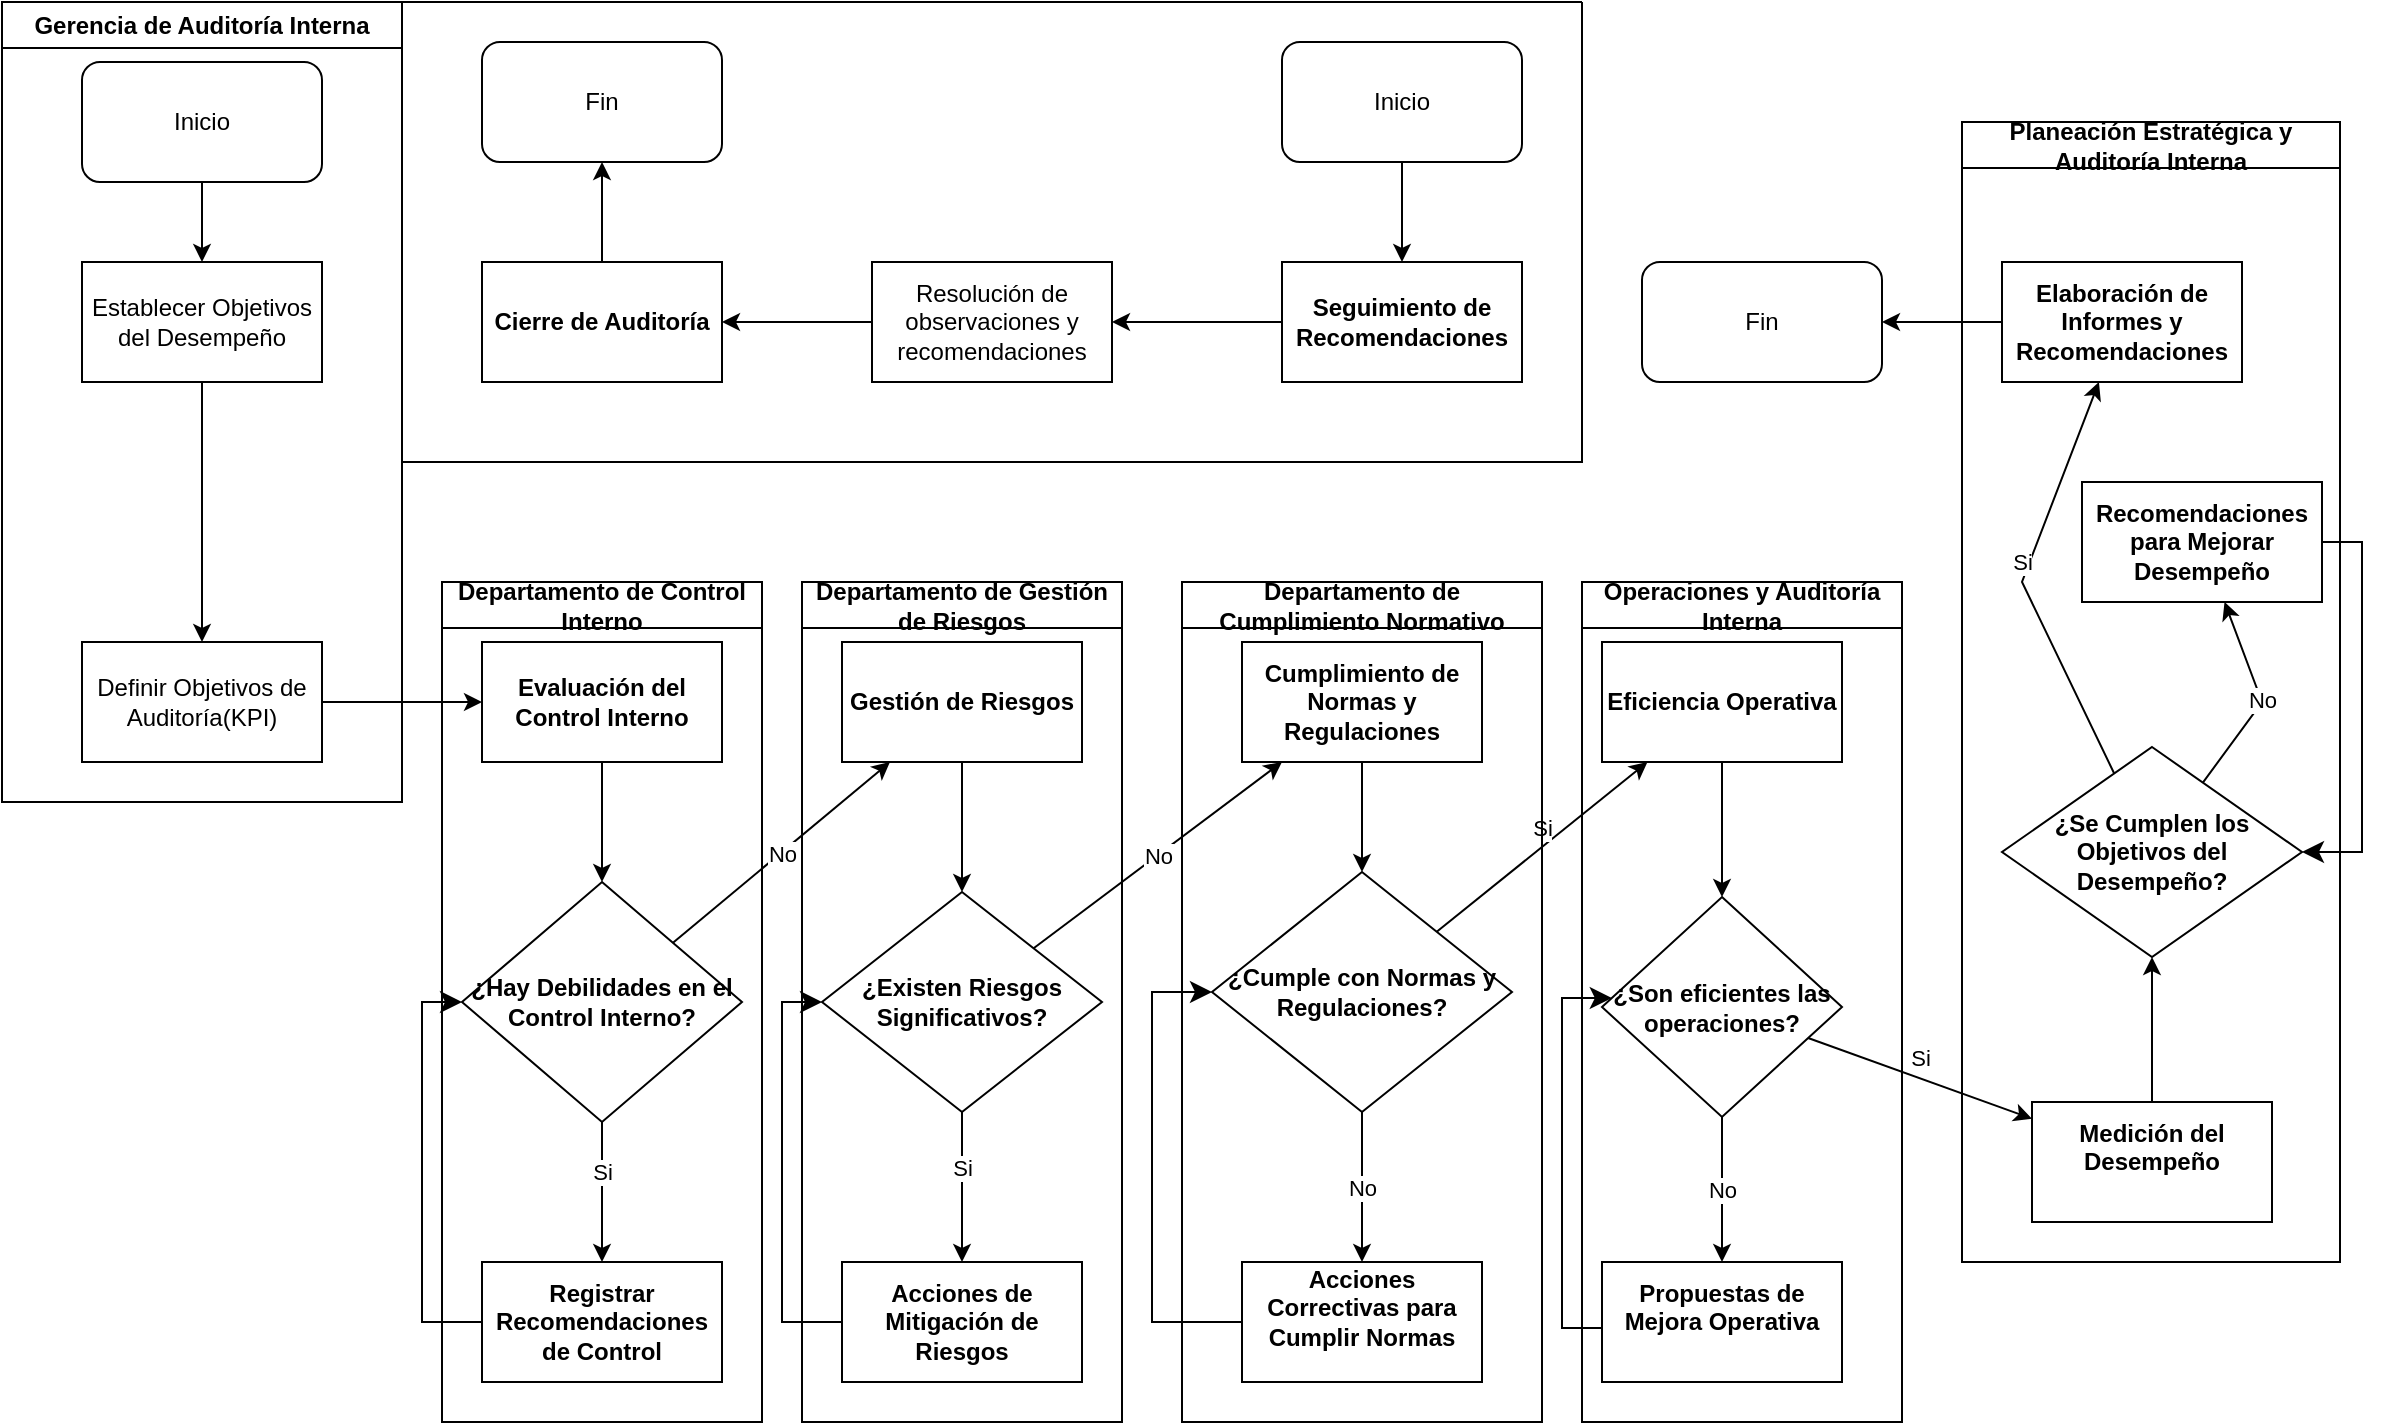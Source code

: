 <mxfile version="25.0.3">
  <diagram name="Página-1" id="-kVwx37v3hkzcGUzNoFX">
    <mxGraphModel dx="1120" dy="478" grid="1" gridSize="10" guides="1" tooltips="1" connect="1" arrows="1" fold="1" page="1" pageScale="1" pageWidth="1169" pageHeight="827" math="0" shadow="0">
      <root>
        <mxCell id="0" />
        <mxCell id="1" parent="0" />
        <mxCell id="tPr6VbFAaun1Y88Zl7bp-1" value="Inicio" style="rounded=1;whiteSpace=wrap;html=1;" parent="1" vertex="1">
          <mxGeometry x="40" y="40" width="120" height="60" as="geometry" />
        </mxCell>
        <mxCell id="4ReL3klL2B3y2ZhcSJPc-3" value="" style="endArrow=classic;html=1;rounded=0;" parent="1" source="tPr6VbFAaun1Y88Zl7bp-1" target="4ReL3klL2B3y2ZhcSJPc-1" edge="1">
          <mxGeometry width="50" height="50" relative="1" as="geometry">
            <mxPoint x="230" y="190" as="sourcePoint" />
            <mxPoint x="280" y="140" as="targetPoint" />
          </mxGeometry>
        </mxCell>
        <mxCell id="4ReL3klL2B3y2ZhcSJPc-4" value="&lt;span class=&quot;notion-enable-hover&quot; data-token-index=&quot;0&quot; style=&quot;font-weight:600&quot;&gt;Evaluación del Control Interno&lt;/span&gt;" style="rounded=0;whiteSpace=wrap;html=1;" parent="1" vertex="1">
          <mxGeometry x="240" y="330" width="120" height="60" as="geometry" />
        </mxCell>
        <mxCell id="4ReL3klL2B3y2ZhcSJPc-6" value="&lt;span class=&quot;notion-enable-hover&quot; data-token-index=&quot;0&quot; style=&quot;font-weight:600&quot;&gt;¿Hay Debilidades en el Control Interno?&lt;/span&gt;" style="rhombus;whiteSpace=wrap;html=1;" parent="1" vertex="1">
          <mxGeometry x="230" y="450" width="140" height="120" as="geometry" />
        </mxCell>
        <mxCell id="4ReL3klL2B3y2ZhcSJPc-8" value="" style="endArrow=classic;html=1;rounded=0;" parent="1" source="4ReL3klL2B3y2ZhcSJPc-2" target="4ReL3klL2B3y2ZhcSJPc-4" edge="1">
          <mxGeometry width="50" height="50" relative="1" as="geometry">
            <mxPoint x="530" y="220" as="sourcePoint" />
            <mxPoint x="580" y="170" as="targetPoint" />
          </mxGeometry>
        </mxCell>
        <mxCell id="4ReL3klL2B3y2ZhcSJPc-9" value="" style="endArrow=classic;html=1;rounded=0;" parent="1" source="4ReL3klL2B3y2ZhcSJPc-4" target="4ReL3klL2B3y2ZhcSJPc-6" edge="1">
          <mxGeometry width="50" height="50" relative="1" as="geometry">
            <mxPoint x="530" y="400" as="sourcePoint" />
            <mxPoint x="580" y="350" as="targetPoint" />
          </mxGeometry>
        </mxCell>
        <mxCell id="4ReL3klL2B3y2ZhcSJPc-10" value="&lt;span class=&quot;notion-enable-hover&quot; data-token-index=&quot;0&quot; style=&quot;font-weight:600&quot;&gt;Registrar Recomendaciones de Control&lt;/span&gt;" style="rounded=0;whiteSpace=wrap;html=1;" parent="1" vertex="1">
          <mxGeometry x="240" y="640" width="120" height="60" as="geometry" />
        </mxCell>
        <mxCell id="4ReL3klL2B3y2ZhcSJPc-12" value="" style="endArrow=classic;html=1;rounded=0;" parent="1" source="4ReL3klL2B3y2ZhcSJPc-6" target="4ReL3klL2B3y2ZhcSJPc-10" edge="1">
          <mxGeometry relative="1" as="geometry">
            <mxPoint x="500" y="470" as="sourcePoint" />
            <mxPoint x="600" y="470" as="targetPoint" />
          </mxGeometry>
        </mxCell>
        <mxCell id="4ReL3klL2B3y2ZhcSJPc-13" value="Si" style="edgeLabel;resizable=0;html=1;;align=center;verticalAlign=middle;" parent="4ReL3klL2B3y2ZhcSJPc-12" connectable="0" vertex="1">
          <mxGeometry relative="1" as="geometry">
            <mxPoint y="-10" as="offset" />
          </mxGeometry>
        </mxCell>
        <mxCell id="4ReL3klL2B3y2ZhcSJPc-19" value="" style="endArrow=classic;html=1;rounded=0;" parent="1" source="4ReL3klL2B3y2ZhcSJPc-6" target="4ReL3klL2B3y2ZhcSJPc-28" edge="1">
          <mxGeometry relative="1" as="geometry">
            <mxPoint x="730" y="440" as="sourcePoint" />
            <mxPoint x="492" y="390" as="targetPoint" />
          </mxGeometry>
        </mxCell>
        <mxCell id="4ReL3klL2B3y2ZhcSJPc-20" value="No" style="edgeLabel;resizable=0;html=1;;align=center;verticalAlign=middle;" parent="4ReL3klL2B3y2ZhcSJPc-19" connectable="0" vertex="1">
          <mxGeometry relative="1" as="geometry">
            <mxPoint as="offset" />
          </mxGeometry>
        </mxCell>
        <mxCell id="4ReL3klL2B3y2ZhcSJPc-23" value="" style="endArrow=classic;html=1;rounded=0;" parent="1" source="4ReL3klL2B3y2ZhcSJPc-28" target="4ReL3klL2B3y2ZhcSJPc-22" edge="1">
          <mxGeometry width="50" height="50" relative="1" as="geometry">
            <mxPoint x="540" y="390" as="sourcePoint" />
            <mxPoint x="500" y="450" as="targetPoint" />
          </mxGeometry>
        </mxCell>
        <mxCell id="4ReL3klL2B3y2ZhcSJPc-25" value="&lt;span class=&quot;notion-enable-hover&quot; data-token-index=&quot;0&quot; style=&quot;font-weight:600&quot;&gt;Acciones de Mitigación de Riesgos&lt;/span&gt;" style="rounded=0;whiteSpace=wrap;html=1;" parent="1" vertex="1">
          <mxGeometry x="420" y="640" width="120" height="60" as="geometry" />
        </mxCell>
        <mxCell id="4ReL3klL2B3y2ZhcSJPc-27" value="&lt;span class=&quot;notion-enable-hover&quot; data-token-index=&quot;0&quot; style=&quot;font-weight:600&quot;&gt;Cumplimiento de Normas y Regulaciones&lt;/span&gt;" style="rounded=0;whiteSpace=wrap;html=1;" parent="1" vertex="1">
          <mxGeometry x="620" y="330" width="120" height="60" as="geometry" />
        </mxCell>
        <mxCell id="4ReL3klL2B3y2ZhcSJPc-28" value="&lt;span class=&quot;notion-enable-hover&quot; data-token-index=&quot;0&quot; style=&quot;font-weight:600&quot;&gt;Gestión de Riesgos&lt;/span&gt;" style="rounded=0;whiteSpace=wrap;html=1;" parent="1" vertex="1">
          <mxGeometry x="420" y="330" width="120" height="60" as="geometry" />
        </mxCell>
        <mxCell id="4ReL3klL2B3y2ZhcSJPc-31" value="" style="endArrow=classic;html=1;rounded=0;" parent="1" source="4ReL3klL2B3y2ZhcSJPc-22" target="4ReL3klL2B3y2ZhcSJPc-27" edge="1">
          <mxGeometry relative="1" as="geometry">
            <mxPoint x="350" y="495" as="sourcePoint" />
            <mxPoint x="502" y="400" as="targetPoint" />
          </mxGeometry>
        </mxCell>
        <mxCell id="4ReL3klL2B3y2ZhcSJPc-32" value="No" style="edgeLabel;resizable=0;html=1;;align=center;verticalAlign=middle;" parent="4ReL3klL2B3y2ZhcSJPc-31" connectable="0" vertex="1">
          <mxGeometry relative="1" as="geometry">
            <mxPoint as="offset" />
          </mxGeometry>
        </mxCell>
        <mxCell id="4ReL3klL2B3y2ZhcSJPc-33" value="" style="endArrow=classic;html=1;rounded=0;" parent="1" source="4ReL3klL2B3y2ZhcSJPc-22" target="4ReL3klL2B3y2ZhcSJPc-25" edge="1">
          <mxGeometry relative="1" as="geometry">
            <mxPoint x="490" y="550" as="sourcePoint" />
            <mxPoint x="490" y="620" as="targetPoint" />
          </mxGeometry>
        </mxCell>
        <mxCell id="4ReL3klL2B3y2ZhcSJPc-34" value="Si" style="edgeLabel;resizable=0;html=1;;align=center;verticalAlign=middle;" parent="4ReL3klL2B3y2ZhcSJPc-33" connectable="0" vertex="1">
          <mxGeometry relative="1" as="geometry">
            <mxPoint y="-10" as="offset" />
          </mxGeometry>
        </mxCell>
        <mxCell id="4ReL3klL2B3y2ZhcSJPc-35" value="&lt;span class=&quot;notion-enable-hover&quot; data-token-index=&quot;0&quot; style=&quot;font-weight:600&quot;&gt;¿Cumple con Normas y Regulaciones?&lt;/span&gt;" style="rhombus;whiteSpace=wrap;html=1;" parent="1" vertex="1">
          <mxGeometry x="605" y="445" width="150" height="120" as="geometry" />
        </mxCell>
        <mxCell id="4ReL3klL2B3y2ZhcSJPc-36" value="" style="endArrow=classic;html=1;rounded=0;" parent="1" source="4ReL3klL2B3y2ZhcSJPc-27" target="4ReL3klL2B3y2ZhcSJPc-35" edge="1">
          <mxGeometry width="50" height="50" relative="1" as="geometry">
            <mxPoint x="670" y="540" as="sourcePoint" />
            <mxPoint x="720" y="490" as="targetPoint" />
          </mxGeometry>
        </mxCell>
        <mxCell id="4ReL3klL2B3y2ZhcSJPc-37" value="&#xa;&lt;span class=&quot;notion-enable-hover&quot; data-token-index=&quot;0&quot; style=&quot;font-weight:600&quot;&gt;Acciones Correctivas para Cumplir Normas&lt;/span&gt;&#xa;&#xa;" style="rounded=0;whiteSpace=wrap;html=1;" parent="1" vertex="1">
          <mxGeometry x="620" y="640" width="120" height="60" as="geometry" />
        </mxCell>
        <mxCell id="4ReL3klL2B3y2ZhcSJPc-38" value="" style="endArrow=classic;html=1;rounded=0;" parent="1" source="4ReL3klL2B3y2ZhcSJPc-35" target="4ReL3klL2B3y2ZhcSJPc-37" edge="1">
          <mxGeometry relative="1" as="geometry">
            <mxPoint x="850" y="582" as="sourcePoint" />
            <mxPoint x="965" y="494" as="targetPoint" />
          </mxGeometry>
        </mxCell>
        <mxCell id="4ReL3klL2B3y2ZhcSJPc-39" value="No" style="edgeLabel;resizable=0;html=1;;align=center;verticalAlign=middle;" parent="4ReL3klL2B3y2ZhcSJPc-38" connectable="0" vertex="1">
          <mxGeometry relative="1" as="geometry">
            <mxPoint as="offset" />
          </mxGeometry>
        </mxCell>
        <mxCell id="4ReL3klL2B3y2ZhcSJPc-40" value="&lt;span class=&quot;notion-enable-hover&quot; data-token-index=&quot;0&quot; style=&quot;font-weight:600&quot;&gt;Eficiencia Operativa&lt;/span&gt;" style="rounded=0;whiteSpace=wrap;html=1;" parent="1" vertex="1">
          <mxGeometry x="800" y="330" width="120" height="60" as="geometry" />
        </mxCell>
        <mxCell id="4ReL3klL2B3y2ZhcSJPc-41" value="" style="endArrow=classic;html=1;rounded=0;" parent="1" source="4ReL3klL2B3y2ZhcSJPc-35" target="4ReL3klL2B3y2ZhcSJPc-40" edge="1">
          <mxGeometry relative="1" as="geometry">
            <mxPoint x="840" y="510" as="sourcePoint" />
            <mxPoint x="840" y="590" as="targetPoint" />
          </mxGeometry>
        </mxCell>
        <mxCell id="4ReL3klL2B3y2ZhcSJPc-42" value="Si" style="edgeLabel;resizable=0;html=1;;align=center;verticalAlign=middle;" parent="4ReL3klL2B3y2ZhcSJPc-41" connectable="0" vertex="1">
          <mxGeometry relative="1" as="geometry">
            <mxPoint y="-10" as="offset" />
          </mxGeometry>
        </mxCell>
        <mxCell id="4ReL3klL2B3y2ZhcSJPc-43" value="&lt;span class=&quot;notion-enable-hover&quot; data-token-index=&quot;0&quot; style=&quot;font-weight:600&quot;&gt;¿Son eficientes las operaciones?&lt;/span&gt;" style="rhombus;whiteSpace=wrap;html=1;" parent="1" vertex="1">
          <mxGeometry x="800" y="457.5" width="120" height="110" as="geometry" />
        </mxCell>
        <mxCell id="4ReL3klL2B3y2ZhcSJPc-44" value="" style="endArrow=classic;html=1;rounded=0;" parent="1" source="4ReL3klL2B3y2ZhcSJPc-40" target="4ReL3klL2B3y2ZhcSJPc-43" edge="1">
          <mxGeometry width="50" height="50" relative="1" as="geometry">
            <mxPoint x="760" y="540" as="sourcePoint" />
            <mxPoint x="810" y="490" as="targetPoint" />
          </mxGeometry>
        </mxCell>
        <mxCell id="4ReL3klL2B3y2ZhcSJPc-45" value="&#xa;&lt;span class=&quot;notion-enable-hover&quot; data-token-index=&quot;0&quot; style=&quot;font-weight:600&quot;&gt;Medición del Desempeño&lt;/span&gt;&#xa;&#xa;" style="rounded=0;whiteSpace=wrap;html=1;" parent="1" vertex="1">
          <mxGeometry x="1015" y="560" width="120" height="60" as="geometry" />
        </mxCell>
        <mxCell id="4ReL3klL2B3y2ZhcSJPc-46" value="&#xa;&lt;span class=&quot;notion-enable-hover&quot; data-token-index=&quot;0&quot; style=&quot;font-weight:600&quot;&gt;Propuestas de Mejora Operativa&lt;/span&gt;&#xa;&#xa;" style="rounded=0;whiteSpace=wrap;html=1;" parent="1" vertex="1">
          <mxGeometry x="800" y="640" width="120" height="60" as="geometry" />
        </mxCell>
        <mxCell id="4ReL3klL2B3y2ZhcSJPc-47" value="" style="endArrow=classic;html=1;rounded=0;" parent="1" source="4ReL3klL2B3y2ZhcSJPc-43" target="4ReL3klL2B3y2ZhcSJPc-46" edge="1">
          <mxGeometry relative="1" as="geometry">
            <mxPoint x="870" y="560" as="sourcePoint" />
            <mxPoint x="870" y="635" as="targetPoint" />
          </mxGeometry>
        </mxCell>
        <mxCell id="4ReL3klL2B3y2ZhcSJPc-48" value="No" style="edgeLabel;resizable=0;html=1;;align=center;verticalAlign=middle;" parent="4ReL3klL2B3y2ZhcSJPc-47" connectable="0" vertex="1">
          <mxGeometry relative="1" as="geometry">
            <mxPoint as="offset" />
          </mxGeometry>
        </mxCell>
        <mxCell id="4ReL3klL2B3y2ZhcSJPc-49" value="" style="endArrow=classic;html=1;rounded=0;" parent="1" source="4ReL3klL2B3y2ZhcSJPc-43" target="4ReL3klL2B3y2ZhcSJPc-45" edge="1">
          <mxGeometry relative="1" as="geometry">
            <mxPoint x="960" y="396" as="sourcePoint" />
            <mxPoint x="1073" y="310" as="targetPoint" />
          </mxGeometry>
        </mxCell>
        <mxCell id="4ReL3klL2B3y2ZhcSJPc-50" value="Si" style="edgeLabel;resizable=0;html=1;;align=center;verticalAlign=middle;" parent="4ReL3klL2B3y2ZhcSJPc-49" connectable="0" vertex="1">
          <mxGeometry relative="1" as="geometry">
            <mxPoint y="-10" as="offset" />
          </mxGeometry>
        </mxCell>
        <mxCell id="4ReL3klL2B3y2ZhcSJPc-51" value="&lt;span class=&quot;notion-enable-hover&quot; data-token-index=&quot;0&quot; style=&quot;font-weight:600&quot;&gt;¿Se Cumplen los Objetivos del Desempeño?&lt;/span&gt;" style="rhombus;whiteSpace=wrap;html=1;" parent="1" vertex="1">
          <mxGeometry x="1000" y="382.5" width="150" height="105" as="geometry" />
        </mxCell>
        <mxCell id="4ReL3klL2B3y2ZhcSJPc-52" value="&lt;span class=&quot;notion-enable-hover&quot; data-token-index=&quot;0&quot; style=&quot;font-weight:600&quot;&gt;Recomendaciones para Mejorar Desempeño&lt;/span&gt;" style="rounded=0;whiteSpace=wrap;html=1;" parent="1" vertex="1">
          <mxGeometry x="1040" y="250" width="120" height="60" as="geometry" />
        </mxCell>
        <mxCell id="4ReL3klL2B3y2ZhcSJPc-53" value="" style="endArrow=classic;html=1;rounded=0;" parent="1" source="4ReL3klL2B3y2ZhcSJPc-51" target="4ReL3klL2B3y2ZhcSJPc-52" edge="1">
          <mxGeometry relative="1" as="geometry">
            <mxPoint x="1019" y="485" as="sourcePoint" />
            <mxPoint x="1019" y="560" as="targetPoint" />
            <Array as="points">
              <mxPoint x="1130" y="360" />
            </Array>
          </mxGeometry>
        </mxCell>
        <mxCell id="4ReL3klL2B3y2ZhcSJPc-54" value="No" style="edgeLabel;resizable=0;html=1;;align=center;verticalAlign=middle;" parent="4ReL3klL2B3y2ZhcSJPc-53" connectable="0" vertex="1">
          <mxGeometry relative="1" as="geometry">
            <mxPoint as="offset" />
          </mxGeometry>
        </mxCell>
        <mxCell id="4ReL3klL2B3y2ZhcSJPc-56" value="" style="endArrow=classic;html=1;rounded=0;" parent="1" source="4ReL3klL2B3y2ZhcSJPc-45" target="4ReL3klL2B3y2ZhcSJPc-51" edge="1">
          <mxGeometry width="50" height="50" relative="1" as="geometry">
            <mxPoint x="1060" y="300" as="sourcePoint" />
            <mxPoint x="1110" y="250" as="targetPoint" />
          </mxGeometry>
        </mxCell>
        <mxCell id="4ReL3klL2B3y2ZhcSJPc-58" value="" style="endArrow=classic;html=1;rounded=0;" parent="1" source="4ReL3klL2B3y2ZhcSJPc-51" target="4ReL3klL2B3y2ZhcSJPc-60" edge="1">
          <mxGeometry relative="1" as="geometry">
            <mxPoint x="934" y="305" as="sourcePoint" />
            <mxPoint x="950" y="240" as="targetPoint" />
            <Array as="points">
              <mxPoint x="1010" y="300" />
            </Array>
          </mxGeometry>
        </mxCell>
        <mxCell id="4ReL3klL2B3y2ZhcSJPc-59" value="Si" style="edgeLabel;resizable=0;html=1;;align=center;verticalAlign=middle;" parent="4ReL3klL2B3y2ZhcSJPc-58" connectable="0" vertex="1">
          <mxGeometry relative="1" as="geometry">
            <mxPoint y="-10" as="offset" />
          </mxGeometry>
        </mxCell>
        <mxCell id="4ReL3klL2B3y2ZhcSJPc-62" value="" style="endArrow=classic;html=1;rounded=0;" parent="1" source="4ReL3klL2B3y2ZhcSJPc-60" target="OG3Uf1GkUNyQoTJv4wpO-1" edge="1">
          <mxGeometry width="50" height="50" relative="1" as="geometry">
            <mxPoint x="650" y="170" as="sourcePoint" />
            <mxPoint x="800" y="170" as="targetPoint" />
          </mxGeometry>
        </mxCell>
        <mxCell id="4ReL3klL2B3y2ZhcSJPc-79" value="Gerencia de Auditoría Interna" style="swimlane;whiteSpace=wrap;html=1;" parent="1" vertex="1">
          <mxGeometry y="10" width="200" height="400" as="geometry" />
        </mxCell>
        <mxCell id="4ReL3klL2B3y2ZhcSJPc-2" value="Definir Objetivos de Auditoría(KPI)" style="rounded=0;whiteSpace=wrap;html=1;" parent="4ReL3klL2B3y2ZhcSJPc-79" vertex="1">
          <mxGeometry x="40" y="320" width="120" height="60" as="geometry" />
        </mxCell>
        <mxCell id="4ReL3klL2B3y2ZhcSJPc-1" value="Establecer Objetivos del Desempeño" style="rounded=0;whiteSpace=wrap;html=1;" parent="4ReL3klL2B3y2ZhcSJPc-79" vertex="1">
          <mxGeometry x="40" y="130" width="120" height="60" as="geometry" />
        </mxCell>
        <mxCell id="4ReL3klL2B3y2ZhcSJPc-7" value="" style="endArrow=classic;html=1;rounded=0;" parent="4ReL3klL2B3y2ZhcSJPc-79" source="4ReL3klL2B3y2ZhcSJPc-1" target="4ReL3klL2B3y2ZhcSJPc-2" edge="1">
          <mxGeometry width="50" height="50" relative="1" as="geometry">
            <mxPoint x="530" y="210" as="sourcePoint" />
            <mxPoint x="580" y="160" as="targetPoint" />
          </mxGeometry>
        </mxCell>
        <mxCell id="4ReL3klL2B3y2ZhcSJPc-80" value="Departamento de Control Interno" style="swimlane;whiteSpace=wrap;html=1;" parent="1" vertex="1">
          <mxGeometry x="220" y="300" width="160" height="420" as="geometry" />
        </mxCell>
        <mxCell id="4ReL3klL2B3y2ZhcSJPc-81" value="Departamento de Gestión de Riesgos" style="swimlane;whiteSpace=wrap;html=1;" parent="1" vertex="1">
          <mxGeometry x="400" y="300" width="160" height="420" as="geometry" />
        </mxCell>
        <mxCell id="4ReL3klL2B3y2ZhcSJPc-22" value="&lt;span class=&quot;notion-enable-hover&quot; data-token-index=&quot;0&quot; style=&quot;font-weight:600&quot;&gt;¿Existen Riesgos Significativos?&lt;/span&gt;" style="rhombus;whiteSpace=wrap;html=1;" parent="4ReL3klL2B3y2ZhcSJPc-81" vertex="1">
          <mxGeometry x="10" y="155" width="140" height="110" as="geometry" />
        </mxCell>
        <mxCell id="4ReL3klL2B3y2ZhcSJPc-83" value="Departamento de Cumplimiento Normativo" style="swimlane;whiteSpace=wrap;html=1;" parent="1" vertex="1">
          <mxGeometry x="590" y="300" width="180" height="420" as="geometry" />
        </mxCell>
        <mxCell id="4ReL3klL2B3y2ZhcSJPc-84" value="Operaciones y Auditoría Interna" style="swimlane;whiteSpace=wrap;html=1;" parent="1" vertex="1">
          <mxGeometry x="790" y="300" width="160" height="420" as="geometry" />
        </mxCell>
        <mxCell id="4ReL3klL2B3y2ZhcSJPc-85" value="Planeación Estratégica y Auditoría Interna" style="swimlane;whiteSpace=wrap;html=1;" parent="1" vertex="1">
          <mxGeometry x="980" y="70" width="189" height="570" as="geometry" />
        </mxCell>
        <mxCell id="4ReL3klL2B3y2ZhcSJPc-60" value="&lt;span class=&quot;notion-enable-hover&quot; data-token-index=&quot;0&quot; style=&quot;font-weight:600&quot;&gt;Elaboración de Informes y Recomendaciones&lt;/span&gt;" style="rounded=0;whiteSpace=wrap;html=1;" parent="4ReL3klL2B3y2ZhcSJPc-85" vertex="1">
          <mxGeometry x="20" y="70" width="120" height="60" as="geometry" />
        </mxCell>
        <mxCell id="4ReL3klL2B3y2ZhcSJPc-86" value="" style="swimlane;startSize=0;" parent="1" vertex="1">
          <mxGeometry x="200" y="10" width="590" height="230" as="geometry" />
        </mxCell>
        <mxCell id="OG3Uf1GkUNyQoTJv4wpO-3" value="Inicio" style="rounded=1;whiteSpace=wrap;html=1;" vertex="1" parent="4ReL3klL2B3y2ZhcSJPc-86">
          <mxGeometry x="440" y="20" width="120" height="60" as="geometry" />
        </mxCell>
        <mxCell id="4ReL3klL2B3y2ZhcSJPc-66" value="Fin" style="rounded=1;whiteSpace=wrap;html=1;" parent="4ReL3klL2B3y2ZhcSJPc-86" vertex="1">
          <mxGeometry x="40" y="20" width="120" height="60" as="geometry" />
        </mxCell>
        <mxCell id="4ReL3klL2B3y2ZhcSJPc-65" value="&lt;span class=&quot;notion-enable-hover&quot; data-token-index=&quot;0&quot; style=&quot;font-weight:600&quot;&gt;Cierre de Auditoría&lt;/span&gt;" style="rounded=0;whiteSpace=wrap;html=1;" parent="4ReL3klL2B3y2ZhcSJPc-86" vertex="1">
          <mxGeometry x="40" y="130" width="120" height="60" as="geometry" />
        </mxCell>
        <mxCell id="4ReL3klL2B3y2ZhcSJPc-70" value="&lt;span class=&quot;notion-enable-hover&quot; data-token-index=&quot;0&quot; style=&quot;font-weight:600&quot;&gt;Seguimiento de Recomendaciones&lt;/span&gt;" style="rounded=0;whiteSpace=wrap;html=1;" parent="4ReL3klL2B3y2ZhcSJPc-86" vertex="1">
          <mxGeometry x="440" y="130" width="120" height="60" as="geometry" />
        </mxCell>
        <mxCell id="4ReL3klL2B3y2ZhcSJPc-72" value="Resolución de observaciones y recomendaciones" style="rounded=0;whiteSpace=wrap;html=1;" parent="4ReL3klL2B3y2ZhcSJPc-86" vertex="1">
          <mxGeometry x="235" y="130" width="120" height="60" as="geometry" />
        </mxCell>
        <mxCell id="OG3Uf1GkUNyQoTJv4wpO-4" value="" style="endArrow=classic;html=1;rounded=0;" edge="1" parent="4ReL3klL2B3y2ZhcSJPc-86" source="OG3Uf1GkUNyQoTJv4wpO-3" target="4ReL3klL2B3y2ZhcSJPc-70">
          <mxGeometry width="50" height="50" relative="1" as="geometry">
            <mxPoint x="380" y="180" as="sourcePoint" />
            <mxPoint x="430" y="130" as="targetPoint" />
          </mxGeometry>
        </mxCell>
        <mxCell id="OG3Uf1GkUNyQoTJv4wpO-8" value="" style="endArrow=classic;html=1;rounded=0;" edge="1" parent="4ReL3klL2B3y2ZhcSJPc-86" source="4ReL3klL2B3y2ZhcSJPc-70" target="4ReL3klL2B3y2ZhcSJPc-72">
          <mxGeometry width="50" height="50" relative="1" as="geometry">
            <mxPoint x="390" y="240" as="sourcePoint" />
            <mxPoint x="440" y="190" as="targetPoint" />
          </mxGeometry>
        </mxCell>
        <mxCell id="OG3Uf1GkUNyQoTJv4wpO-9" value="" style="endArrow=classic;html=1;rounded=0;" edge="1" parent="4ReL3klL2B3y2ZhcSJPc-86" source="4ReL3klL2B3y2ZhcSJPc-72" target="4ReL3klL2B3y2ZhcSJPc-65">
          <mxGeometry width="50" height="50" relative="1" as="geometry">
            <mxPoint x="390" y="240" as="sourcePoint" />
            <mxPoint x="440" y="190" as="targetPoint" />
          </mxGeometry>
        </mxCell>
        <mxCell id="OG3Uf1GkUNyQoTJv4wpO-10" value="" style="endArrow=classic;html=1;rounded=0;" edge="1" parent="4ReL3klL2B3y2ZhcSJPc-86" source="4ReL3klL2B3y2ZhcSJPc-65" target="4ReL3klL2B3y2ZhcSJPc-66">
          <mxGeometry width="50" height="50" relative="1" as="geometry">
            <mxPoint x="390" y="240" as="sourcePoint" />
            <mxPoint x="440" y="190" as="targetPoint" />
          </mxGeometry>
        </mxCell>
        <mxCell id="4ReL3klL2B3y2ZhcSJPc-92" value="" style="edgeStyle=segmentEdgeStyle;endArrow=classic;html=1;curved=0;rounded=0;endSize=8;startSize=8;entryX=0;entryY=0.5;entryDx=0;entryDy=0;exitX=0;exitY=0.5;exitDx=0;exitDy=0;" parent="1" source="4ReL3klL2B3y2ZhcSJPc-10" target="4ReL3klL2B3y2ZhcSJPc-6" edge="1">
          <mxGeometry width="50" height="50" relative="1" as="geometry">
            <mxPoint x="90" y="610" as="sourcePoint" />
            <mxPoint x="140" y="560" as="targetPoint" />
            <Array as="points">
              <mxPoint x="210" y="670" />
              <mxPoint x="210" y="510" />
            </Array>
          </mxGeometry>
        </mxCell>
        <mxCell id="4ReL3klL2B3y2ZhcSJPc-93" value="" style="edgeStyle=segmentEdgeStyle;endArrow=classic;html=1;curved=0;rounded=0;endSize=8;startSize=8;" parent="1" source="4ReL3klL2B3y2ZhcSJPc-25" target="4ReL3klL2B3y2ZhcSJPc-22" edge="1">
          <mxGeometry width="50" height="50" relative="1" as="geometry">
            <mxPoint x="400" y="670" as="sourcePoint" />
            <mxPoint x="390" y="510" as="targetPoint" />
            <Array as="points">
              <mxPoint x="390" y="670" />
              <mxPoint x="390" y="510" />
            </Array>
          </mxGeometry>
        </mxCell>
        <mxCell id="4ReL3klL2B3y2ZhcSJPc-94" value="" style="edgeStyle=segmentEdgeStyle;endArrow=classic;html=1;curved=0;rounded=0;endSize=8;startSize=8;" parent="1" source="4ReL3klL2B3y2ZhcSJPc-37" target="4ReL3klL2B3y2ZhcSJPc-35" edge="1">
          <mxGeometry width="50" height="50" relative="1" as="geometry">
            <mxPoint x="605" y="660" as="sourcePoint" />
            <mxPoint x="595" y="500" as="targetPoint" />
            <Array as="points">
              <mxPoint x="575" y="670" />
              <mxPoint x="575" y="505" />
            </Array>
          </mxGeometry>
        </mxCell>
        <mxCell id="4ReL3klL2B3y2ZhcSJPc-95" value="" style="edgeStyle=segmentEdgeStyle;endArrow=classic;html=1;curved=0;rounded=0;endSize=8;startSize=8;" parent="1" source="4ReL3klL2B3y2ZhcSJPc-46" target="4ReL3klL2B3y2ZhcSJPc-43" edge="1">
          <mxGeometry width="50" height="50" relative="1" as="geometry">
            <mxPoint x="800" y="672.5" as="sourcePoint" />
            <mxPoint x="785" y="507.5" as="targetPoint" />
            <Array as="points">
              <mxPoint x="780" y="673" />
              <mxPoint x="780" y="508" />
            </Array>
          </mxGeometry>
        </mxCell>
        <mxCell id="4ReL3klL2B3y2ZhcSJPc-96" value="" style="edgeStyle=segmentEdgeStyle;endArrow=classic;html=1;curved=0;rounded=0;endSize=8;startSize=8;" parent="1" source="4ReL3klL2B3y2ZhcSJPc-52" target="4ReL3klL2B3y2ZhcSJPc-51" edge="1">
          <mxGeometry width="50" height="50" relative="1" as="geometry">
            <mxPoint x="1200" y="260" as="sourcePoint" />
            <mxPoint x="1210" y="460" as="targetPoint" />
            <Array as="points">
              <mxPoint x="1180" y="280" />
              <mxPoint x="1180" y="435" />
            </Array>
          </mxGeometry>
        </mxCell>
        <mxCell id="OG3Uf1GkUNyQoTJv4wpO-1" value="Fin" style="rounded=1;whiteSpace=wrap;html=1;" vertex="1" parent="1">
          <mxGeometry x="820" y="140" width="120" height="60" as="geometry" />
        </mxCell>
      </root>
    </mxGraphModel>
  </diagram>
</mxfile>
